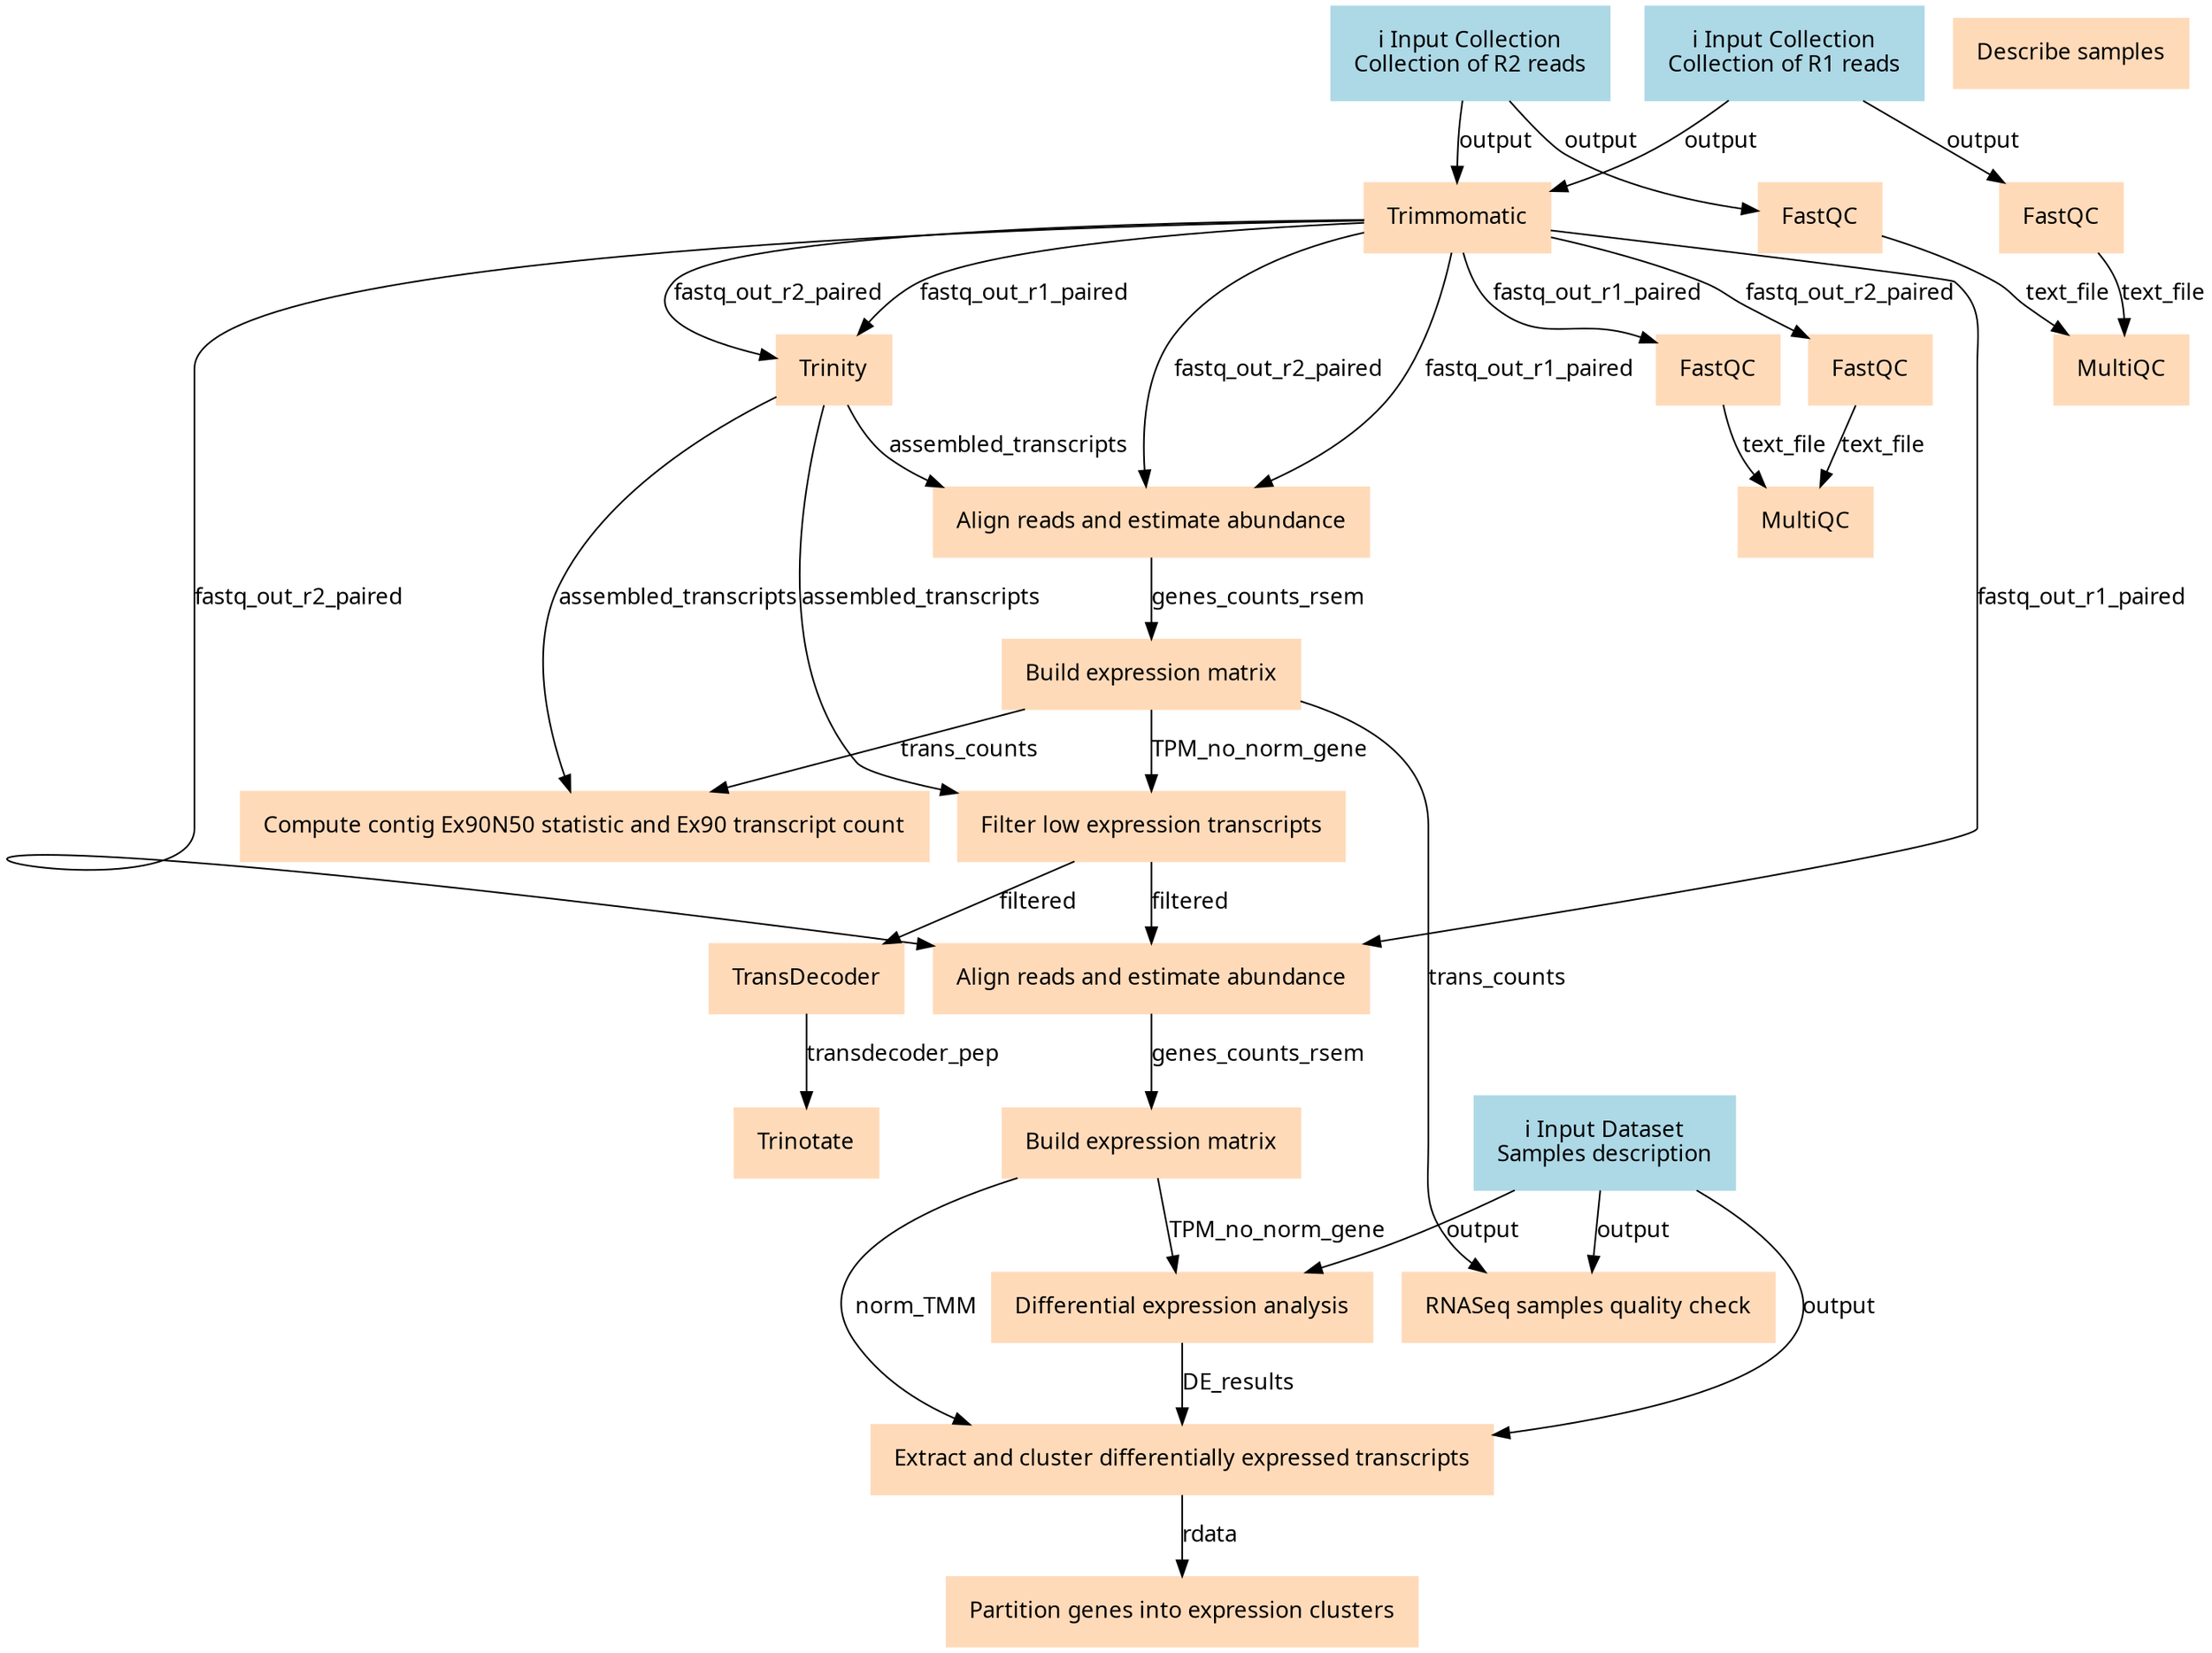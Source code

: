 digraph main {
  node [fontname="Atkinson Hyperlegible", shape=box, color=white,style=filled,color=peachpuff,margin="0.2,0.2"];
  edge [fontname="Atkinson Hyperlegible"];
  20[label="Trinotate"]
  18 -> 20 [label="transdecoder_pep"]
  21[label="Differential expression analysis"]
  19 -> 21 [label="TPM_no_norm_gene"]
  3 -> 21 [label="output"]
  22[label="Extract and cluster differentially expressed transcripts"]
  21 -> 22 [label="DE_results"]
  19 -> 22 [label="norm_TMM"]
  3 -> 22 [label="output"]
  23[label="Partition genes into expression clusters"]
  22 -> 23 [label="rdata"]
  1[color=lightblue,label="ℹ️ Input Collection\nCollection of R2 reads"]
  0[color=lightblue,label="ℹ️ Input Collection\nCollection of R1 reads"]
  3[color=lightblue,label="ℹ️ Input Dataset\nSamples description"]
  2[label="Describe samples"]
  5[label="FastQC"]
  1 -> 5 [label="output"]
  4[label="FastQC"]
  0 -> 4 [label="output"]
  7[label="MultiQC"]
  5 -> 7 [label="text_file"]
  4 -> 7 [label="text_file"]
  6[label="Trimmomatic"]
  0 -> 6 [label="output"]
  1 -> 6 [label="output"]
  9[label="FastQC"]
  6 -> 9 [label="fastq_out_r2_paired"]
  8[label="FastQC"]
  6 -> 8 [label="fastq_out_r1_paired"]
  11[label="MultiQC"]
  9 -> 11 [label="text_file"]
  8 -> 11 [label="text_file"]
  10[label="Trinity"]
  6 -> 10 [label="fastq_out_r2_paired"]
  6 -> 10 [label="fastq_out_r1_paired"]
  13[label="Build expression matrix"]
  12 -> 13 [label="genes_counts_rsem"]
  12[label="Align reads and estimate abundance"]
  10 -> 12 [label="assembled_transcripts"]
  6 -> 12 [label="fastq_out_r2_paired"]
  6 -> 12 [label="fastq_out_r1_paired"]
  15[label="Filter low expression transcripts"]
  10 -> 15 [label="assembled_transcripts"]
  13 -> 15 [label="TPM_no_norm_gene"]
  14[label="RNASeq samples quality check"]
  13 -> 14 [label="trans_counts"]
  3 -> 14 [label="output"]
  17[label="Align reads and estimate abundance"]
  15 -> 17 [label="filtered"]
  6 -> 17 [label="fastq_out_r1_paired"]
  6 -> 17 [label="fastq_out_r2_paired"]
  16[label="Compute contig Ex90N50 statistic and Ex90 transcript count"]
  10 -> 16 [label="assembled_transcripts"]
  13 -> 16 [label="trans_counts"]
  19[label="Build expression matrix"]
  17 -> 19 [label="genes_counts_rsem"]
  18[label="TransDecoder"]
  15 -> 18 [label="filtered"]
}